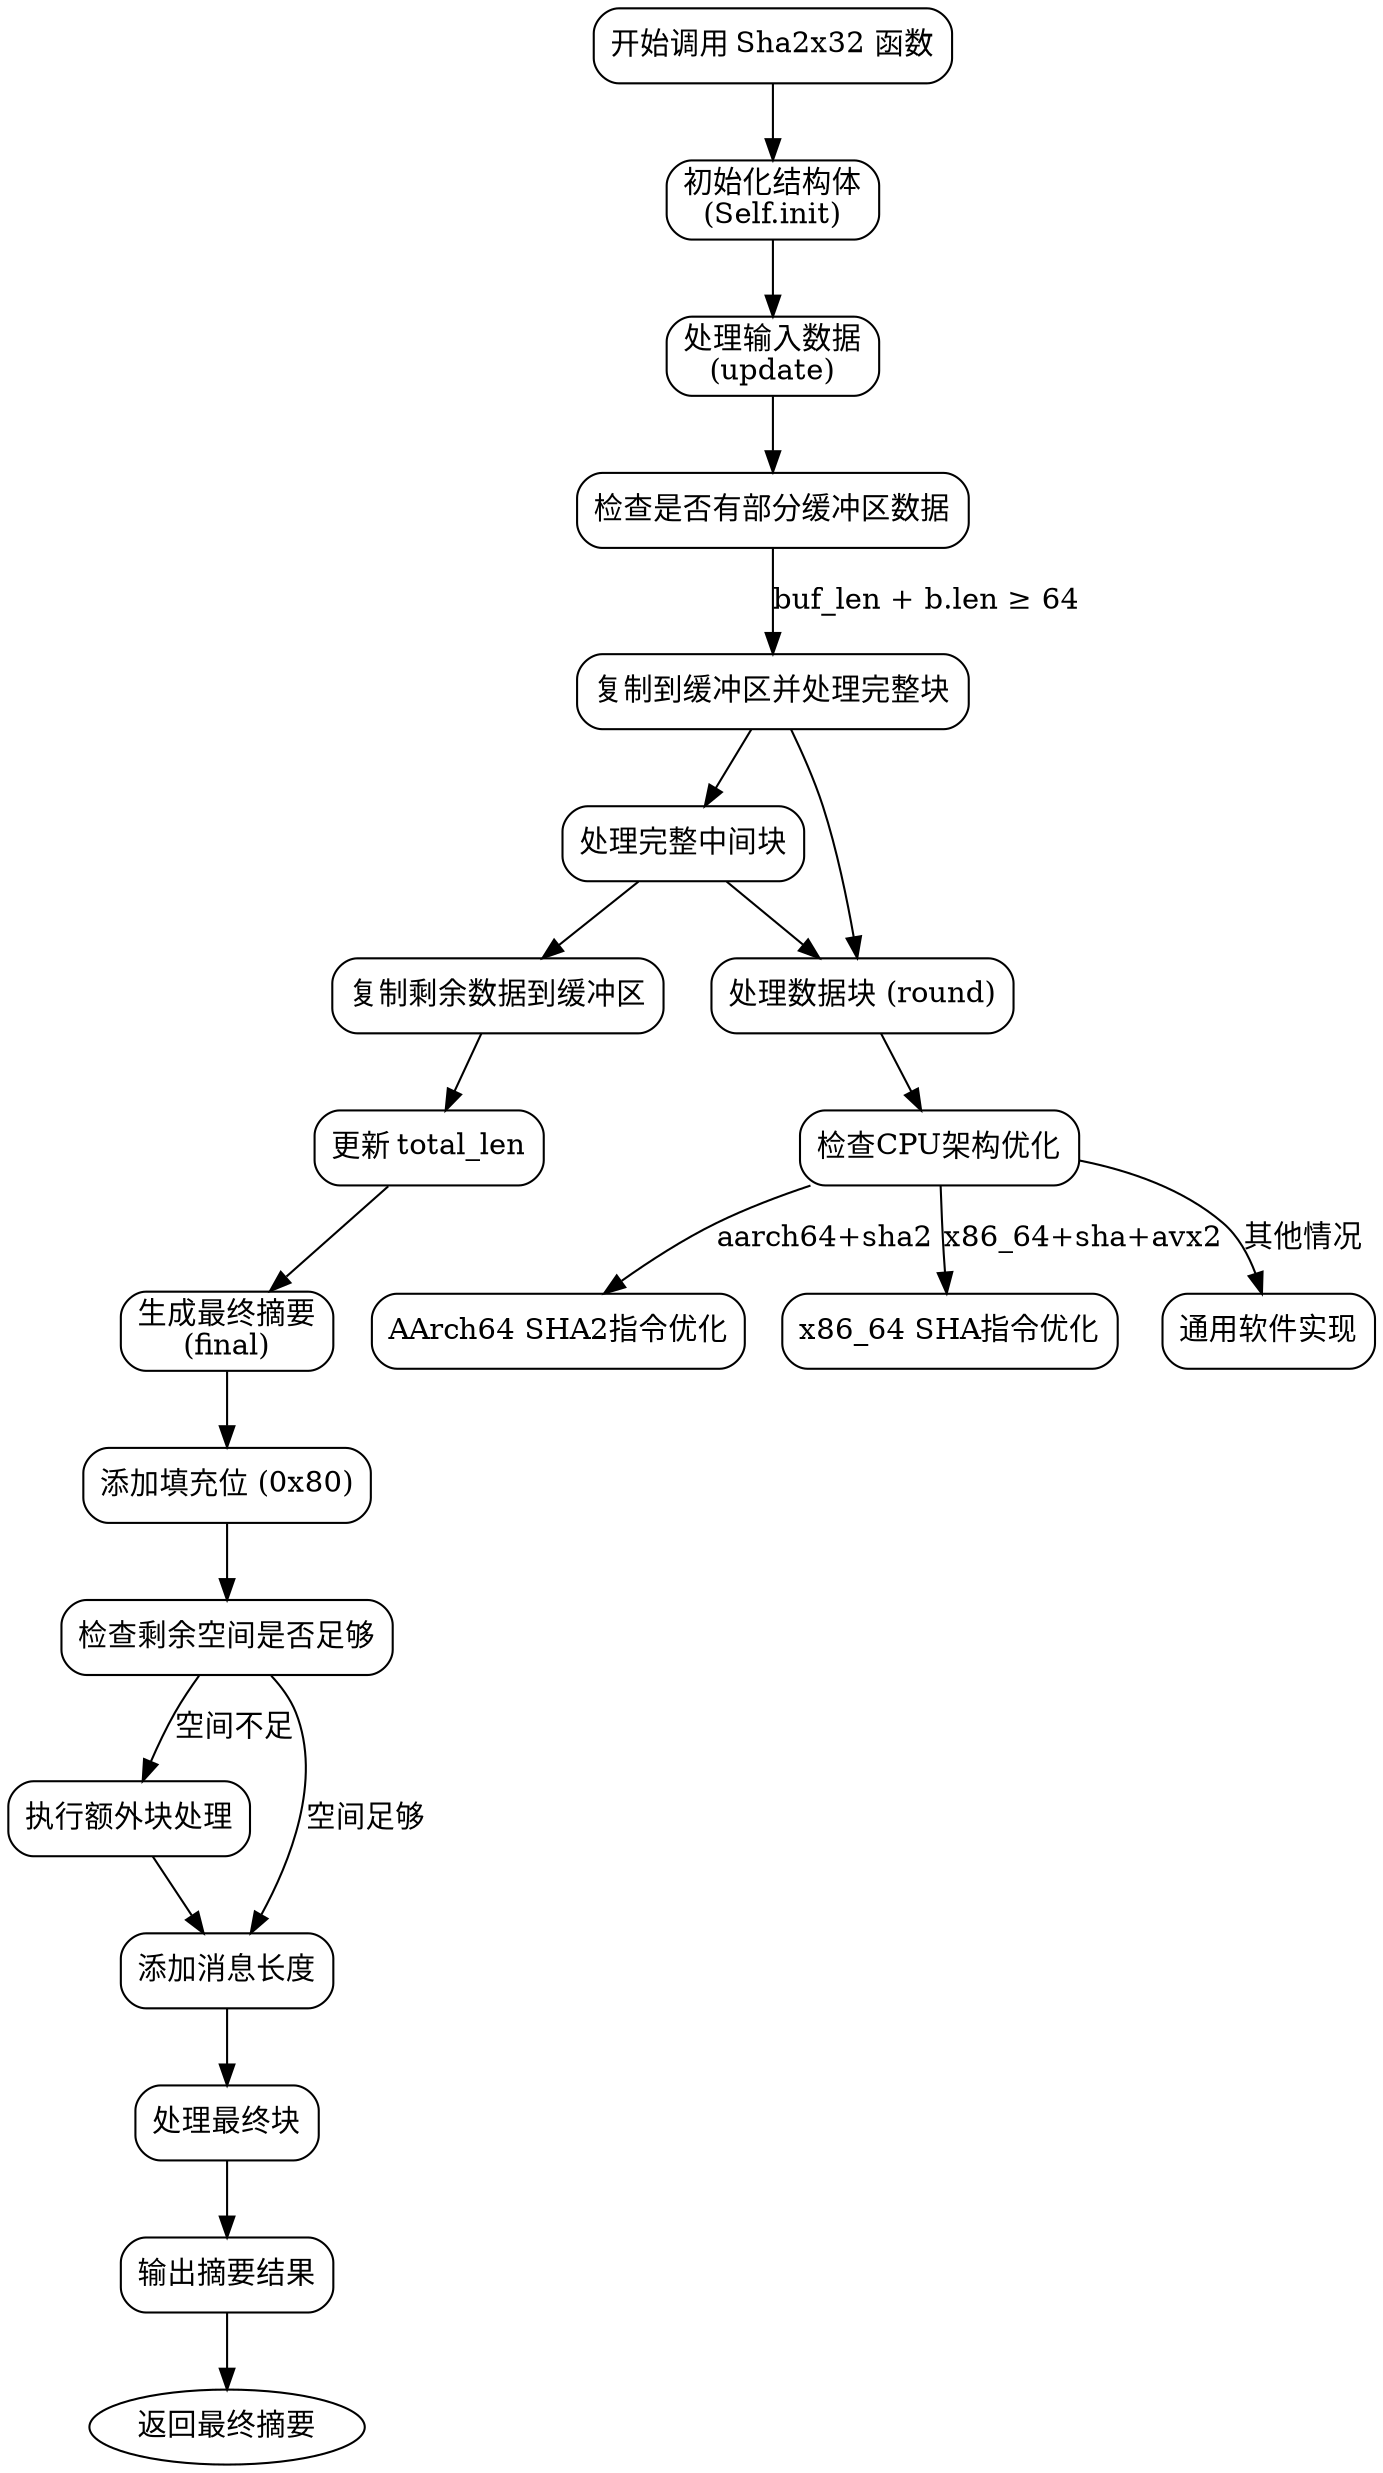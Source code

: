 
digraph Sha2x32 {
    rankdir="TB";
    node [shape=rectangle, style="rounded"];

    // 入口点
    start [label="开始调用 Sha2x32 函数"];

    // 初始化
    init [label="初始化结构体\n(Self.init)"];
    start -> init;

    // Update 过程
    update [label="处理输入数据\n(update)"];
    init -> update;

    // Update 内部逻辑
    check_buf [label="检查是否有部分缓冲区数据"];
    update -> check_buf;

    process_partial [label="复制到缓冲区并处理完整块"];
    check_buf -> process_partial [label="buf_len + b.len ≥ 64"];

    process_full_blocks [label="处理完整中间块"];
    process_partial -> process_full_blocks;

    handle_remainder [label="复制剩余数据到缓冲区"];
    process_full_blocks -> handle_remainder;

    update_end [label="更新 total_len"];
    handle_remainder -> update_end;

    // Final 过程
    final [label="生成最终摘要\n(final)"];
    update_end -> final;

    // Final 内部逻辑
    add_padding [label="添加填充位 (0x80)"];
    final -> add_padding;

    check_padding_space [label="检查剩余空间是否足够"];
    add_padding -> check_padding_space;

    extra_round [label="执行额外块处理"];
    check_padding_space -> extra_round [label="空间不足"];

    add_length [label="添加消息长度"];
    extra_round -> add_length;
    check_padding_space -> add_length [label="空间足够"];

    final_round [label="处理最终块"];
    add_length -> final_round;

    output_result [label="输出摘要结果"];
    final_round -> output_result;

    // Round 函数分支
    round [label="处理数据块 (round)"];
    process_partial -> round;
    process_full_blocks -> round;

    // Round 内部优化路径
    check_arch [label="检查CPU架构优化"];
    round -> check_arch;

    aarch64_path [label="AArch64 SHA2指令优化"];
    x86_path [label="x86_64 SHA指令优化"];
    generic_path [label="通用软件实现"];

    check_arch -> aarch64_path [label="aarch64+sha2"];
    check_arch -> x86_path [label="x86_64+sha+avx2"];
    check_arch -> generic_path [label="其他情况"];

    // 连接结束节点
    output_result -> end;
    end [label="返回最终摘要", shape=ellipse];
}
